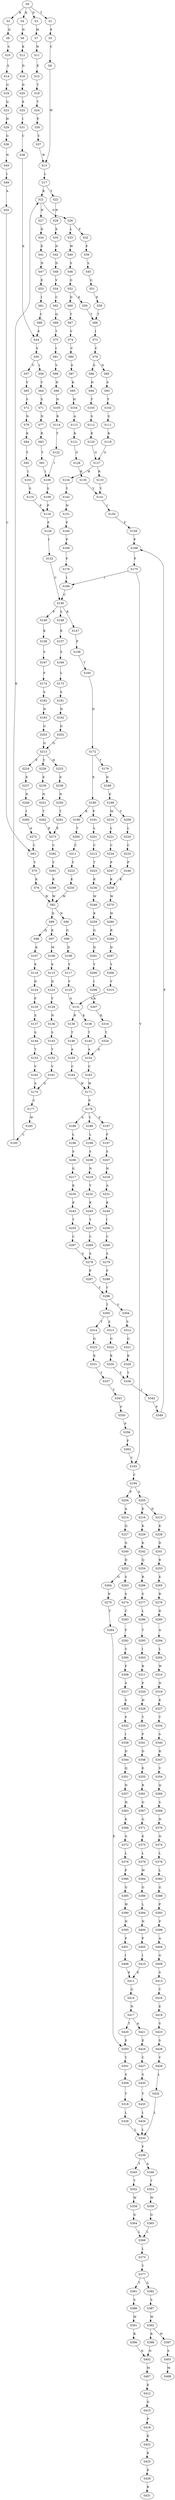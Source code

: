 strict digraph  {
	S0 -> S1 [ label = T ];
	S0 -> S2 [ label = R ];
	S0 -> S3 [ label = D ];
	S0 -> S4 [ label = K ];
	S1 -> S5 [ label = P ];
	S2 -> S6 [ label = Q ];
	S3 -> S7 [ label = M ];
	S4 -> S8 [ label = N ];
	S5 -> S9 [ label = C ];
	S6 -> S10 [ label = S ];
	S7 -> S11 [ label = N ];
	S8 -> S12 [ label = K ];
	S9 -> S13 [ label = W ];
	S10 -> S14 [ label = S ];
	S11 -> S15 [ label = E ];
	S12 -> S16 [ label = D ];
	S13 -> S17 [ label = L ];
	S14 -> S18 [ label = G ];
	S15 -> S19 [ label = T ];
	S16 -> S20 [ label = D ];
	S17 -> S21 [ label = K ];
	S17 -> S22 [ label = Y ];
	S18 -> S23 [ label = Q ];
	S19 -> S24 [ label = T ];
	S20 -> S25 [ label = E ];
	S21 -> S26 [ label = G ];
	S21 -> S27 [ label = N ];
	S22 -> S28 [ label = N ];
	S23 -> S29 [ label = H ];
	S24 -> S30 [ label = P ];
	S25 -> S31 [ label = I ];
	S26 -> S32 [ label = F ];
	S26 -> S33 [ label = L ];
	S27 -> S34 [ label = D ];
	S28 -> S35 [ label = E ];
	S29 -> S36 [ label = G ];
	S30 -> S37 [ label = C ];
	S31 -> S38 [ label = C ];
	S32 -> S39 [ label = F ];
	S33 -> S40 [ label = W ];
	S34 -> S41 [ label = E ];
	S35 -> S42 [ label = N ];
	S36 -> S43 [ label = N ];
	S37 -> S13 [ label = W ];
	S38 -> S44 [ label = E ];
	S39 -> S45 [ label = S ];
	S40 -> S46 [ label = S ];
	S41 -> S47 [ label = N ];
	S42 -> S48 [ label = D ];
	S43 -> S49 [ label = I ];
	S44 -> S50 [ label = S ];
	S45 -> S51 [ label = G ];
	S46 -> S52 [ label = G ];
	S47 -> S53 [ label = E ];
	S48 -> S54 [ label = V ];
	S49 -> S55 [ label = A ];
	S50 -> S56 [ label = I ];
	S50 -> S57 [ label = V ];
	S51 -> S58 [ label = E ];
	S52 -> S59 [ label = E ];
	S52 -> S60 [ label = D ];
	S53 -> S61 [ label = I ];
	S54 -> S62 [ label = C ];
	S55 -> S63 [ label = C ];
	S56 -> S64 [ label = V ];
	S57 -> S65 [ label = V ];
	S58 -> S66 [ label = T ];
	S59 -> S66 [ label = T ];
	S60 -> S67 [ label = T ];
	S61 -> S68 [ label = C ];
	S62 -> S69 [ label = Q ];
	S63 -> S70 [ label = Y ];
	S64 -> S71 [ label = S ];
	S65 -> S72 [ label = S ];
	S66 -> S73 [ label = I ];
	S67 -> S74 [ label = V ];
	S68 -> S44 [ label = E ];
	S69 -> S75 [ label = T ];
	S70 -> S76 [ label = K ];
	S71 -> S77 [ label = N ];
	S72 -> S78 [ label = N ];
	S73 -> S79 [ label = C ];
	S74 -> S80 [ label = C ];
	S75 -> S81 [ label = I ];
	S76 -> S82 [ label = W ];
	S77 -> S83 [ label = R ];
	S78 -> S84 [ label = K ];
	S79 -> S85 [ label = N ];
	S79 -> S86 [ label = S ];
	S80 -> S87 [ label = S ];
	S81 -> S88 [ label = V ];
	S82 -> S89 [ label = Q ];
	S82 -> S90 [ label = N ];
	S83 -> S91 [ label = Y ];
	S84 -> S92 [ label = Y ];
	S85 -> S93 [ label = S ];
	S86 -> S94 [ label = N ];
	S87 -> S95 [ label = K ];
	S88 -> S96 [ label = N ];
	S89 -> S97 [ label = K ];
	S89 -> S98 [ label = Q ];
	S90 -> S99 [ label = G ];
	S91 -> S100 [ label = I ];
	S92 -> S101 [ label = I ];
	S93 -> S102 [ label = Y ];
	S94 -> S103 [ label = Y ];
	S95 -> S104 [ label = H ];
	S96 -> S105 [ label = N ];
	S97 -> S106 [ label = M ];
	S98 -> S107 [ label = K ];
	S99 -> S108 [ label = D ];
	S100 -> S109 [ label = S ];
	S101 -> S110 [ label = S ];
	S102 -> S111 [ label = S ];
	S103 -> S112 [ label = S ];
	S104 -> S113 [ label = A ];
	S105 -> S114 [ label = R ];
	S106 -> S115 [ label = E ];
	S107 -> S116 [ label = E ];
	S108 -> S117 [ label = Y ];
	S109 -> S118 [ label = P ];
	S110 -> S118 [ label = P ];
	S111 -> S119 [ label = K ];
	S112 -> S120 [ label = K ];
	S113 -> S121 [ label = K ];
	S114 -> S122 [ label = Y ];
	S115 -> S123 [ label = D ];
	S116 -> S124 [ label = D ];
	S117 -> S125 [ label = V ];
	S118 -> S126 [ label = F ];
	S119 -> S127 [ label = G ];
	S120 -> S127 [ label = G ];
	S121 -> S128 [ label = G ];
	S122 -> S100 [ label = I ];
	S123 -> S129 [ label = Y ];
	S124 -> S130 [ label = F ];
	S125 -> S131 [ label = A ];
	S126 -> S132 [ label = I ];
	S127 -> S133 [ label = R ];
	S127 -> S134 [ label = H ];
	S128 -> S135 [ label = R ];
	S129 -> S136 [ label = N ];
	S130 -> S137 [ label = S ];
	S131 -> S138 [ label = K ];
	S131 -> S139 [ label = R ];
	S132 -> S140 [ label = C ];
	S133 -> S141 [ label = Y ];
	S134 -> S142 [ label = Y ];
	S135 -> S141 [ label = Y ];
	S136 -> S143 [ label = S ];
	S137 -> S144 [ label = S ];
	S138 -> S145 [ label = T ];
	S139 -> S146 [ label = T ];
	S140 -> S147 [ label = R ];
	S140 -> S148 [ label = S ];
	S140 -> S149 [ label = P ];
	S141 -> S150 [ label = I ];
	S142 -> S151 [ label = N ];
	S143 -> S152 [ label = T ];
	S144 -> S153 [ label = T ];
	S145 -> S154 [ label = A ];
	S146 -> S155 [ label = A ];
	S147 -> S156 [ label = P ];
	S148 -> S157 [ label = K ];
	S149 -> S158 [ label = K ];
	S150 -> S159 [ label = F ];
	S151 -> S160 [ label = F ];
	S152 -> S161 [ label = V ];
	S153 -> S162 [ label = V ];
	S154 -> S163 [ label = C ];
	S155 -> S164 [ label = C ];
	S156 -> S165 [ label = Y ];
	S157 -> S166 [ label = S ];
	S158 -> S167 [ label = S ];
	S159 -> S168 [ label = P ];
	S160 -> S169 [ label = P ];
	S161 -> S170 [ label = S ];
	S162 -> S170 [ label = S ];
	S163 -> S171 [ label = W ];
	S164 -> S171 [ label = W ];
	S165 -> S172 [ label = D ];
	S166 -> S173 [ label = L ];
	S167 -> S174 [ label = F ];
	S168 -> S175 [ label = F ];
	S169 -> S176 [ label = F ];
	S170 -> S177 [ label = C ];
	S171 -> S178 [ label = P ];
	S172 -> S179 [ label = T ];
	S172 -> S180 [ label = E ];
	S173 -> S181 [ label = S ];
	S174 -> S182 [ label = S ];
	S175 -> S183 [ label = V ];
	S175 -> S184 [ label = I ];
	S176 -> S184 [ label = I ];
	S177 -> S185 [ label = W ];
	S178 -> S186 [ label = S ];
	S178 -> S187 [ label = F ];
	S178 -> S188 [ label = Y ];
	S179 -> S189 [ label = D ];
	S180 -> S190 [ label = K ];
	S180 -> S191 [ label = P ];
	S181 -> S192 [ label = N ];
	S182 -> S193 [ label = N ];
	S183 -> S194 [ label = C ];
	S184 -> S140 [ label = C ];
	S185 -> S195 [ label = L ];
	S186 -> S196 [ label = L ];
	S187 -> S197 [ label = F ];
	S188 -> S198 [ label = L ];
	S189 -> S199 [ label = E ];
	S190 -> S200 [ label = T ];
	S191 -> S201 [ label = L ];
	S192 -> S202 [ label = G ];
	S193 -> S203 [ label = G ];
	S194 -> S204 [ label = P ];
	S194 -> S205 [ label = S ];
	S195 -> S21 [ label = K ];
	S196 -> S206 [ label = S ];
	S197 -> S207 [ label = S ];
	S198 -> S208 [ label = S ];
	S199 -> S209 [ label = V ];
	S199 -> S210 [ label = M ];
	S200 -> S211 [ label = C ];
	S201 -> S212 [ label = C ];
	S202 -> S213 [ label = G ];
	S203 -> S213 [ label = G ];
	S204 -> S214 [ label = A ];
	S205 -> S215 [ label = D ];
	S205 -> S216 [ label = E ];
	S206 -> S217 [ label = G ];
	S207 -> S218 [ label = N ];
	S208 -> S219 [ label = N ];
	S209 -> S220 [ label = L ];
	S210 -> S221 [ label = L ];
	S211 -> S222 [ label = Y ];
	S212 -> S223 [ label = T ];
	S213 -> S224 [ label = F ];
	S213 -> S225 [ label = H ];
	S213 -> S226 [ label = Y ];
	S214 -> S227 [ label = Q ];
	S215 -> S228 [ label = K ];
	S216 -> S229 [ label = K ];
	S217 -> S230 [ label = K ];
	S218 -> S231 [ label = A ];
	S219 -> S232 [ label = T ];
	S220 -> S233 [ label = C ];
	S221 -> S234 [ label = C ];
	S222 -> S235 [ label = K ];
	S223 -> S236 [ label = K ];
	S224 -> S237 [ label = E ];
	S225 -> S238 [ label = E ];
	S226 -> S239 [ label = E ];
	S227 -> S240 [ label = G ];
	S228 -> S241 [ label = D ];
	S229 -> S242 [ label = K ];
	S230 -> S243 [ label = K ];
	S231 -> S244 [ label = K ];
	S232 -> S245 [ label = K ];
	S233 -> S246 [ label = P ];
	S234 -> S247 [ label = P ];
	S235 -> S82 [ label = W ];
	S236 -> S248 [ label = W ];
	S237 -> S249 [ label = N ];
	S238 -> S250 [ label = N ];
	S239 -> S251 [ label = N ];
	S240 -> S252 [ label = D ];
	S241 -> S253 [ label = R ];
	S242 -> S254 [ label = Q ];
	S243 -> S255 [ label = T ];
	S244 -> S256 [ label = I ];
	S245 -> S257 [ label = T ];
	S246 -> S258 [ label = K ];
	S247 -> S258 [ label = K ];
	S248 -> S259 [ label = K ];
	S249 -> S260 [ label = I ];
	S250 -> S261 [ label = T ];
	S251 -> S262 [ label = T ];
	S252 -> S263 [ label = S ];
	S252 -> S264 [ label = G ];
	S253 -> S265 [ label = E ];
	S254 -> S266 [ label = R ];
	S255 -> S267 [ label = C ];
	S256 -> S268 [ label = C ];
	S257 -> S269 [ label = C ];
	S258 -> S270 [ label = W ];
	S259 -> S271 [ label = G ];
	S260 -> S272 [ label = A ];
	S261 -> S273 [ label = E ];
	S262 -> S273 [ label = E ];
	S263 -> S274 [ label = S ];
	S264 -> S275 [ label = N ];
	S265 -> S276 [ label = R ];
	S266 -> S277 [ label = S ];
	S267 -> S278 [ label = S ];
	S268 -> S279 [ label = S ];
	S269 -> S278 [ label = S ];
	S270 -> S280 [ label = H ];
	S271 -> S281 [ label = D ];
	S272 -> S63 [ label = C ];
	S273 -> S282 [ label = C ];
	S274 -> S283 [ label = C ];
	S275 -> S284 [ label = T ];
	S276 -> S285 [ label = R ];
	S277 -> S286 [ label = L ];
	S278 -> S287 [ label = F ];
	S279 -> S288 [ label = F ];
	S280 -> S289 [ label = R ];
	S281 -> S290 [ label = Y ];
	S282 -> S291 [ label = Y ];
	S283 -> S292 [ label = F ];
	S284 -> S293 [ label = E ];
	S285 -> S294 [ label = A ];
	S286 -> S295 [ label = T ];
	S287 -> S296 [ label = Y ];
	S288 -> S296 [ label = Y ];
	S289 -> S297 [ label = D ];
	S290 -> S298 [ label = I ];
	S291 -> S299 [ label = K ];
	S292 -> S300 [ label = V ];
	S293 -> S301 [ label = Y ];
	S294 -> S302 [ label = L ];
	S295 -> S303 [ label = I ];
	S296 -> S304 [ label = V ];
	S296 -> S305 [ label = T ];
	S297 -> S306 [ label = Y ];
	S298 -> S307 [ label = A ];
	S299 -> S82 [ label = W ];
	S300 -> S308 [ label = F ];
	S301 -> S309 [ label = S ];
	S302 -> S310 [ label = W ];
	S303 -> S311 [ label = R ];
	S304 -> S312 [ label = S ];
	S305 -> S313 [ label = S ];
	S305 -> S314 [ label = T ];
	S306 -> S315 [ label = V ];
	S307 -> S316 [ label = K ];
	S308 -> S317 [ label = S ];
	S309 -> S318 [ label = Y ];
	S310 -> S319 [ label = N ];
	S311 -> S320 [ label = P ];
	S312 -> S321 [ label = G ];
	S313 -> S322 [ label = G ];
	S314 -> S323 [ label = G ];
	S315 -> S131 [ label = A ];
	S316 -> S324 [ label = T ];
	S317 -> S325 [ label = S ];
	S318 -> S326 [ label = L ];
	S319 -> S327 [ label = K ];
	S320 -> S328 [ label = H ];
	S321 -> S329 [ label = K ];
	S322 -> S330 [ label = K ];
	S323 -> S331 [ label = K ];
	S324 -> S154 [ label = A ];
	S325 -> S332 [ label = P ];
	S326 -> S333 [ label = L ];
	S327 -> S334 [ label = T ];
	S328 -> S335 [ label = T ];
	S329 -> S336 [ label = Y ];
	S330 -> S336 [ label = Y ];
	S331 -> S337 [ label = Y ];
	S332 -> S338 [ label = I ];
	S333 -> S339 [ label = F ];
	S334 -> S340 [ label = S ];
	S335 -> S341 [ label = F ];
	S336 -> S342 [ label = I ];
	S337 -> S343 [ label = T ];
	S338 -> S344 [ label = D ];
	S339 -> S345 [ label = T ];
	S339 -> S346 [ label = A ];
	S340 -> S347 [ label = R ];
	S341 -> S348 [ label = D ];
	S342 -> S349 [ label = F ];
	S343 -> S350 [ label = F ];
	S344 -> S351 [ label = Q ];
	S345 -> S352 [ label = T ];
	S346 -> S353 [ label = T ];
	S347 -> S354 [ label = V ];
	S348 -> S355 [ label = E ];
	S349 -> S168 [ label = P ];
	S350 -> S356 [ label = P ];
	S351 -> S357 [ label = N ];
	S352 -> S358 [ label = W ];
	S353 -> S359 [ label = W ];
	S354 -> S360 [ label = Q ];
	S355 -> S361 [ label = R ];
	S356 -> S362 [ label = F ];
	S357 -> S363 [ label = H ];
	S358 -> S364 [ label = G ];
	S359 -> S365 [ label = G ];
	S360 -> S366 [ label = S ];
	S361 -> S367 [ label = G ];
	S362 -> S183 [ label = V ];
	S363 -> S368 [ label = K ];
	S364 -> S369 [ label = L ];
	S365 -> S369 [ label = L ];
	S366 -> S370 [ label = N ];
	S367 -> S371 [ label = G ];
	S368 -> S372 [ label = G ];
	S369 -> S373 [ label = L ];
	S370 -> S374 [ label = N ];
	S371 -> S375 [ label = E ];
	S372 -> S376 [ label = L ];
	S373 -> S377 [ label = Y ];
	S374 -> S378 [ label = L ];
	S375 -> S379 [ label = L ];
	S376 -> S380 [ label = P ];
	S377 -> S381 [ label = T ];
	S377 -> S382 [ label = S ];
	S378 -> S383 [ label = L ];
	S379 -> S384 [ label = W ];
	S380 -> S385 [ label = G ];
	S381 -> S386 [ label = S ];
	S382 -> S387 [ label = S ];
	S383 -> S388 [ label = G ];
	S384 -> S389 [ label = G ];
	S385 -> S390 [ label = W ];
	S386 -> S391 [ label = W ];
	S387 -> S392 [ label = W ];
	S388 -> S393 [ label = P ];
	S389 -> S394 [ label = L ];
	S390 -> S395 [ label = N ];
	S391 -> S396 [ label = R ];
	S392 -> S397 [ label = W ];
	S392 -> S398 [ label = R ];
	S393 -> S399 [ label = P ];
	S394 -> S400 [ label = N ];
	S395 -> S401 [ label = P ];
	S396 -> S402 [ label = N ];
	S397 -> S403 [ label = S ];
	S398 -> S402 [ label = N ];
	S399 -> S404 [ label = A ];
	S400 -> S405 [ label = P ];
	S401 -> S406 [ label = I ];
	S402 -> S407 [ label = M ];
	S403 -> S408 [ label = M ];
	S404 -> S409 [ label = G ];
	S405 -> S410 [ label = I ];
	S406 -> S411 [ label = E ];
	S407 -> S412 [ label = E ];
	S409 -> S413 [ label = S ];
	S410 -> S411 [ label = E ];
	S411 -> S414 [ label = G ];
	S412 -> S415 [ label = G ];
	S413 -> S416 [ label = T ];
	S414 -> S417 [ label = N ];
	S415 -> S418 [ label = P ];
	S416 -> S419 [ label = E ];
	S417 -> S420 [ label = T ];
	S417 -> S421 [ label = A ];
	S418 -> S422 [ label = K ];
	S419 -> S423 [ label = S ];
	S420 -> S293 [ label = E ];
	S421 -> S424 [ label = E ];
	S422 -> S425 [ label = K ];
	S423 -> S426 [ label = S ];
	S424 -> S427 [ label = C ];
	S425 -> S428 [ label = E ];
	S426 -> S429 [ label = Y ];
	S427 -> S430 [ label = S ];
	S428 -> S431 [ label = R ];
	S429 -> S432 [ label = L ];
	S430 -> S433 [ label = Y ];
	S432 -> S333 [ label = L ];
	S433 -> S434 [ label = L ];
	S434 -> S333 [ label = L ];
}
